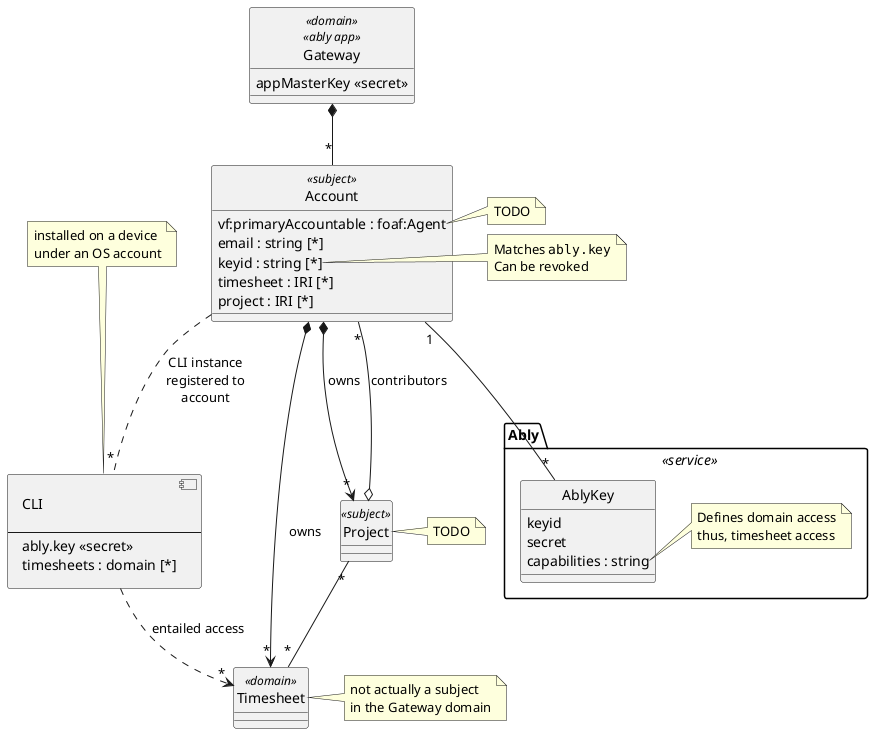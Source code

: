 @startuml
'https://plantuml.com/class-diagram

hide circle
allowmixing

class Gateway <<domain>> <<ably app>> {
  appMasterKey <<secret>>
}

Gateway *-- "*" Account

class Account <<subject>> {
  vf:primaryAccountable : foaf:Agent
  email : string [*]
  keyid : string [*]
  timesheet : IRI [*]
  project : IRI [*]
}
note right of Account::vf:primaryAccountable
  TODO
end note
note right of Account::keyid
  Matches ""ably.key""
  Can be revoked
end note

Account *--> "*" Timesheet: owns

Account *--> "*" Project: owns

class Timesheet <<domain>> {
}
note right of Timesheet
  not actually a subject
  in the Gateway domain
end note

class Project <<subject>> {
}
note right
  TODO
end note

Project o-- "*" Account: contributors

Project "*" -- "*" Timesheet

component CLI [
  CLI

  ---
  ably.key <<secret>>
  timesheets : domain [*]
]
note top of CLI
  installed on a device
  under an OS account
end note

Account .. "*" CLI: CLI instance\nregistered to\naccount

CLI ..> "*" Timesheet: entailed access

package Ably <<service>> {
  class AblyKey {
    keyid
    secret
    capabilities : string
  }
  note right of AblyKey::capabilities
    Defines domain access
    thus, timesheet access
  end note

  Account "1" -- "*" AblyKey
}

@enduml